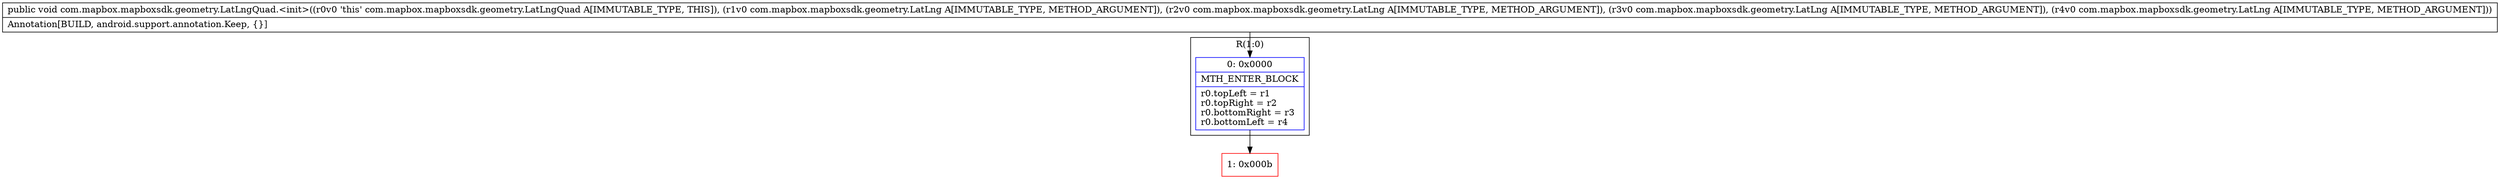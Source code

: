 digraph "CFG forcom.mapbox.mapboxsdk.geometry.LatLngQuad.\<init\>(Lcom\/mapbox\/mapboxsdk\/geometry\/LatLng;Lcom\/mapbox\/mapboxsdk\/geometry\/LatLng;Lcom\/mapbox\/mapboxsdk\/geometry\/LatLng;Lcom\/mapbox\/mapboxsdk\/geometry\/LatLng;)V" {
subgraph cluster_Region_1133168919 {
label = "R(1:0)";
node [shape=record,color=blue];
Node_0 [shape=record,label="{0\:\ 0x0000|MTH_ENTER_BLOCK\l|r0.topLeft = r1\lr0.topRight = r2\lr0.bottomRight = r3\lr0.bottomLeft = r4\l}"];
}
Node_1 [shape=record,color=red,label="{1\:\ 0x000b}"];
MethodNode[shape=record,label="{public void com.mapbox.mapboxsdk.geometry.LatLngQuad.\<init\>((r0v0 'this' com.mapbox.mapboxsdk.geometry.LatLngQuad A[IMMUTABLE_TYPE, THIS]), (r1v0 com.mapbox.mapboxsdk.geometry.LatLng A[IMMUTABLE_TYPE, METHOD_ARGUMENT]), (r2v0 com.mapbox.mapboxsdk.geometry.LatLng A[IMMUTABLE_TYPE, METHOD_ARGUMENT]), (r3v0 com.mapbox.mapboxsdk.geometry.LatLng A[IMMUTABLE_TYPE, METHOD_ARGUMENT]), (r4v0 com.mapbox.mapboxsdk.geometry.LatLng A[IMMUTABLE_TYPE, METHOD_ARGUMENT]))  | Annotation[BUILD, android.support.annotation.Keep, \{\}]\l}"];
MethodNode -> Node_0;
Node_0 -> Node_1;
}

